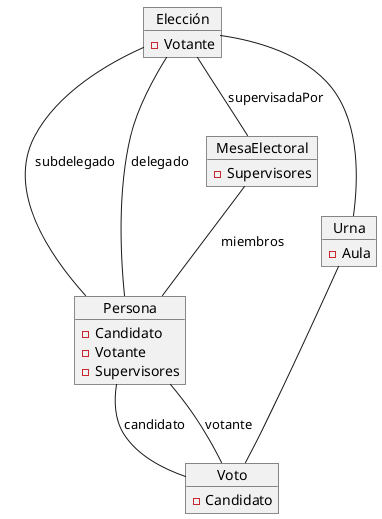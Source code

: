 @startuml

Object Persona {
-Candidato
-Votante
-Supervisores
}

Object Voto {
 -Candidato
}

Object Urna {
-Aula
}

Object Elección {
  -Votante
}

Object MesaElectoral {
  -Supervisores
}

Persona  --  Voto : votante
Persona  --  Voto : candidato
Urna  --  Voto
Elección  --  Urna
Elección  --  Persona : delegado
Elección  --  Persona : subdelegado
Elección  --  MesaElectoral : supervisadaPor
MesaElectoral --  Persona : miembros

@enduml




